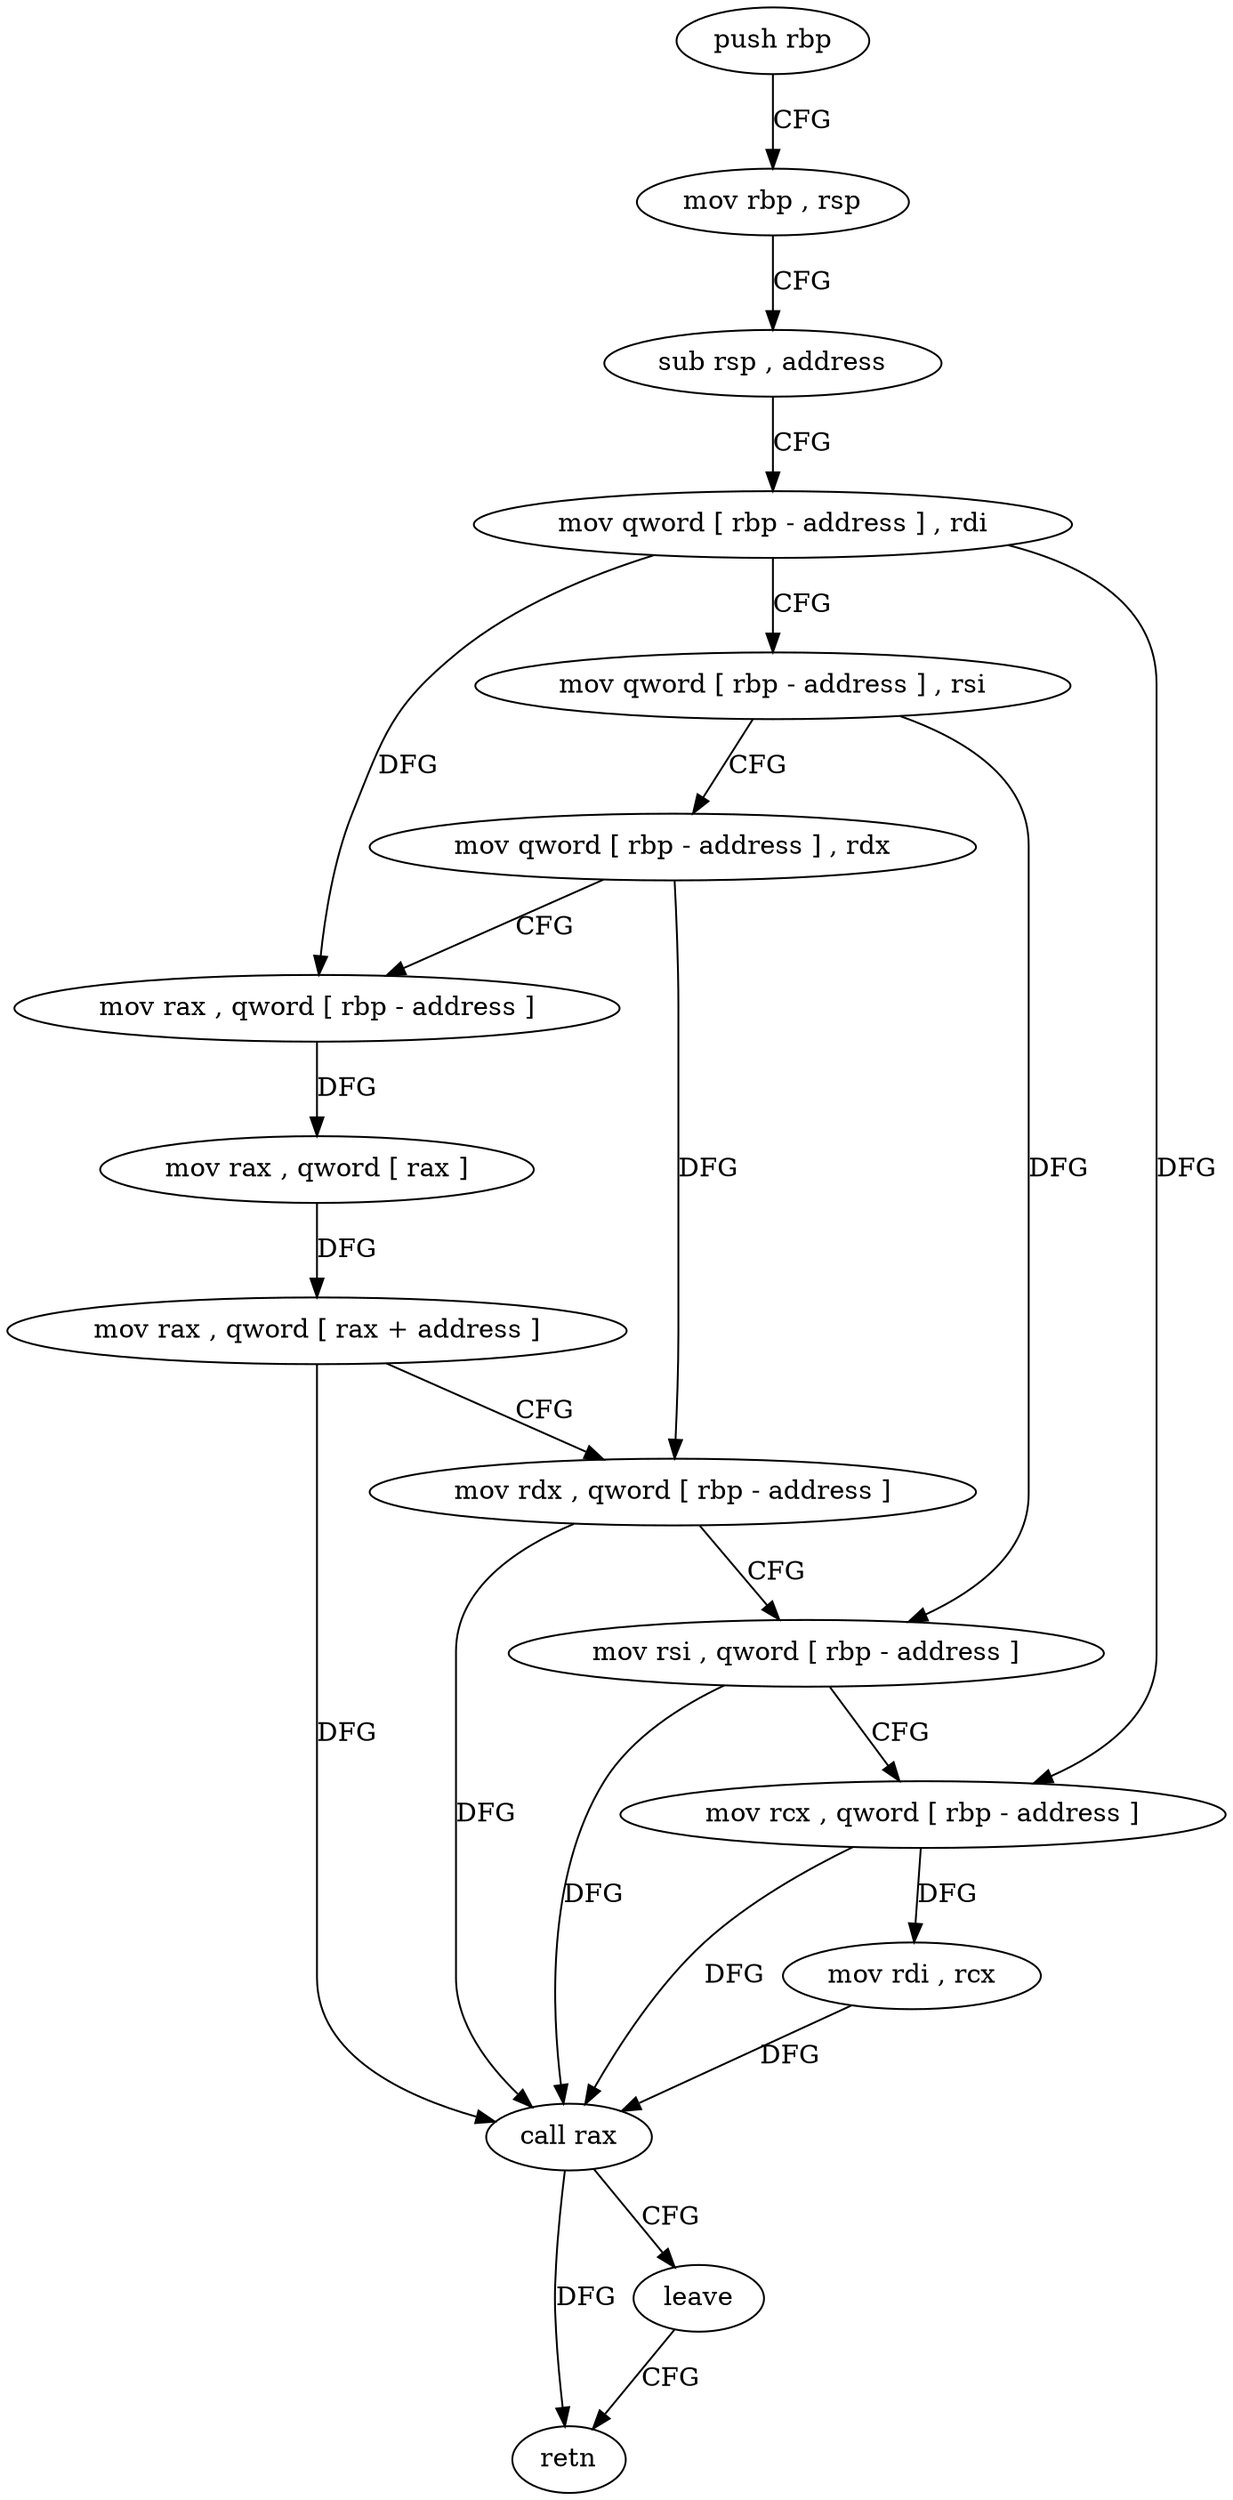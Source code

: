 digraph "func" {
"231180" [label = "push rbp" ]
"231181" [label = "mov rbp , rsp" ]
"231184" [label = "sub rsp , address" ]
"231188" [label = "mov qword [ rbp - address ] , rdi" ]
"231192" [label = "mov qword [ rbp - address ] , rsi" ]
"231196" [label = "mov qword [ rbp - address ] , rdx" ]
"231200" [label = "mov rax , qword [ rbp - address ]" ]
"231204" [label = "mov rax , qword [ rax ]" ]
"231207" [label = "mov rax , qword [ rax + address ]" ]
"231214" [label = "mov rdx , qword [ rbp - address ]" ]
"231218" [label = "mov rsi , qword [ rbp - address ]" ]
"231222" [label = "mov rcx , qword [ rbp - address ]" ]
"231226" [label = "mov rdi , rcx" ]
"231229" [label = "call rax" ]
"231231" [label = "leave" ]
"231232" [label = "retn" ]
"231180" -> "231181" [ label = "CFG" ]
"231181" -> "231184" [ label = "CFG" ]
"231184" -> "231188" [ label = "CFG" ]
"231188" -> "231192" [ label = "CFG" ]
"231188" -> "231200" [ label = "DFG" ]
"231188" -> "231222" [ label = "DFG" ]
"231192" -> "231196" [ label = "CFG" ]
"231192" -> "231218" [ label = "DFG" ]
"231196" -> "231200" [ label = "CFG" ]
"231196" -> "231214" [ label = "DFG" ]
"231200" -> "231204" [ label = "DFG" ]
"231204" -> "231207" [ label = "DFG" ]
"231207" -> "231214" [ label = "CFG" ]
"231207" -> "231229" [ label = "DFG" ]
"231214" -> "231218" [ label = "CFG" ]
"231214" -> "231229" [ label = "DFG" ]
"231218" -> "231222" [ label = "CFG" ]
"231218" -> "231229" [ label = "DFG" ]
"231222" -> "231226" [ label = "DFG" ]
"231222" -> "231229" [ label = "DFG" ]
"231226" -> "231229" [ label = "DFG" ]
"231229" -> "231231" [ label = "CFG" ]
"231229" -> "231232" [ label = "DFG" ]
"231231" -> "231232" [ label = "CFG" ]
}
